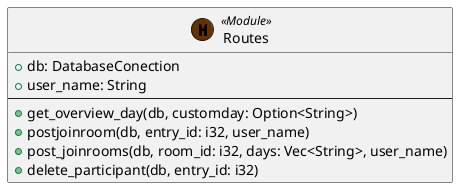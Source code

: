 @startuml
class Routes << (M, #6A3100) Module>> {
    + db: DatabaseConection
    + user_name: String 
    --
    + get_overview_day(db, customday: Option<String>)
    + postjoinroom(db, entry_id: i32, user_name)
    + post_joinrooms(db, room_id: i32, days: Vec<String>, user_name)
    + delete_participant(db, entry_id: i32)
}

@enduml